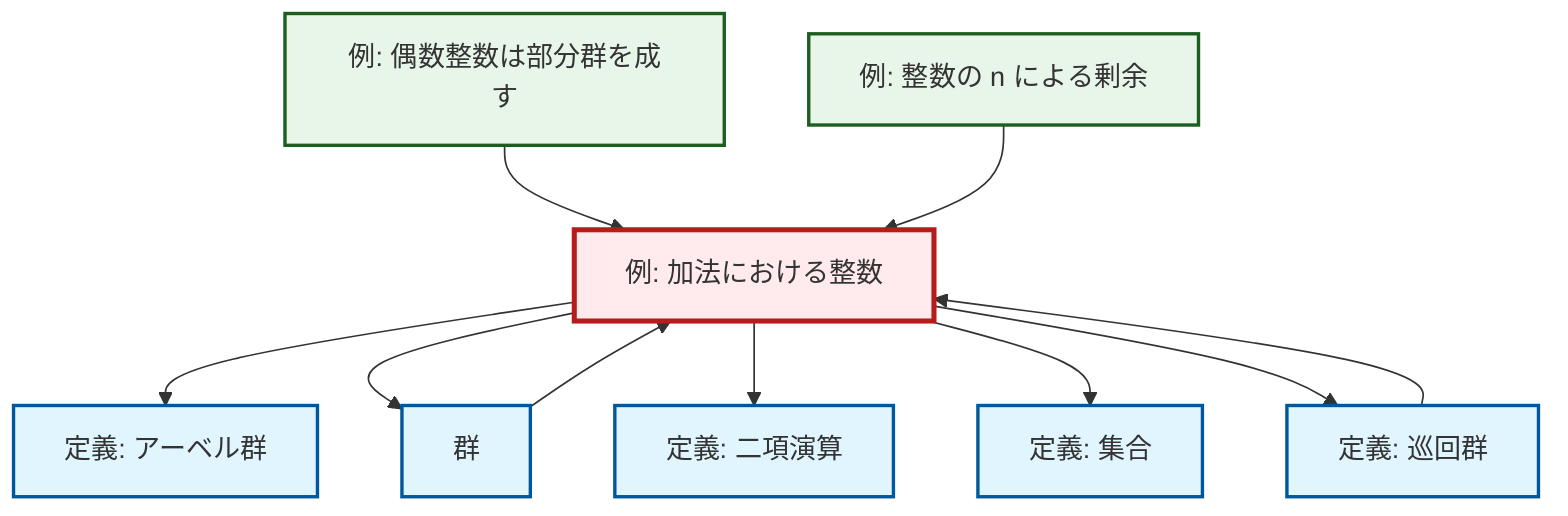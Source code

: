 graph TD
    classDef definition fill:#e1f5fe,stroke:#01579b,stroke-width:2px
    classDef theorem fill:#f3e5f5,stroke:#4a148c,stroke-width:2px
    classDef axiom fill:#fff3e0,stroke:#e65100,stroke-width:2px
    classDef example fill:#e8f5e9,stroke:#1b5e20,stroke-width:2px
    classDef current fill:#ffebee,stroke:#b71c1c,stroke-width:3px
    def-abelian-group["定義: アーベル群"]:::definition
    ex-quotient-integers-mod-n["例: 整数の n による剰余"]:::example
    ex-integers-addition["例: 加法における整数"]:::example
    ex-even-integers-subgroup["例: 偶数整数は部分群を成す"]:::example
    def-set["定義: 集合"]:::definition
    def-cyclic-group["定義: 巡回群"]:::definition
    def-binary-operation["定義: 二項演算"]:::definition
    def-group["群"]:::definition
    ex-integers-addition --> def-abelian-group
    def-cyclic-group --> ex-integers-addition
    ex-integers-addition --> def-group
    ex-even-integers-subgroup --> ex-integers-addition
    ex-integers-addition --> def-binary-operation
    ex-quotient-integers-mod-n --> ex-integers-addition
    ex-integers-addition --> def-set
    def-group --> ex-integers-addition
    ex-integers-addition --> def-cyclic-group
    class ex-integers-addition current